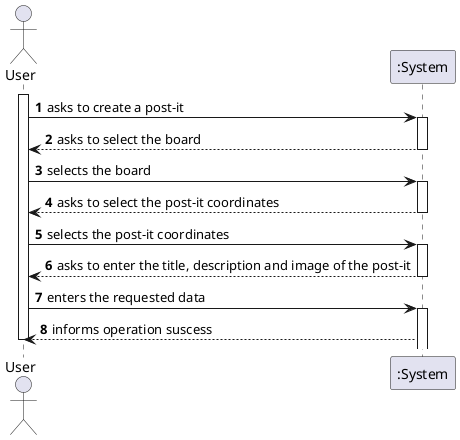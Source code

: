 @startuml US3006_SSD

autonumber

actor U as "User"

activate U

U -> ":System" : asks to create a post-it
activate ":System"

":System" --> U : asks to select the board
deactivate ":System"

U -> ":System" : selects the board
activate ":System"

":System" --> U : asks to select the post-it coordinates
deactivate ":System"

U -> ":System" :  selects the post-it coordinates
activate ":System"

":System" --> U : asks to enter the title, description and image of the post-it
deactivate ":System"

U -> ":System" :  enters the requested data
activate ":System"

":System" --> U : informs operation suscess

deactivate U

@enduml
